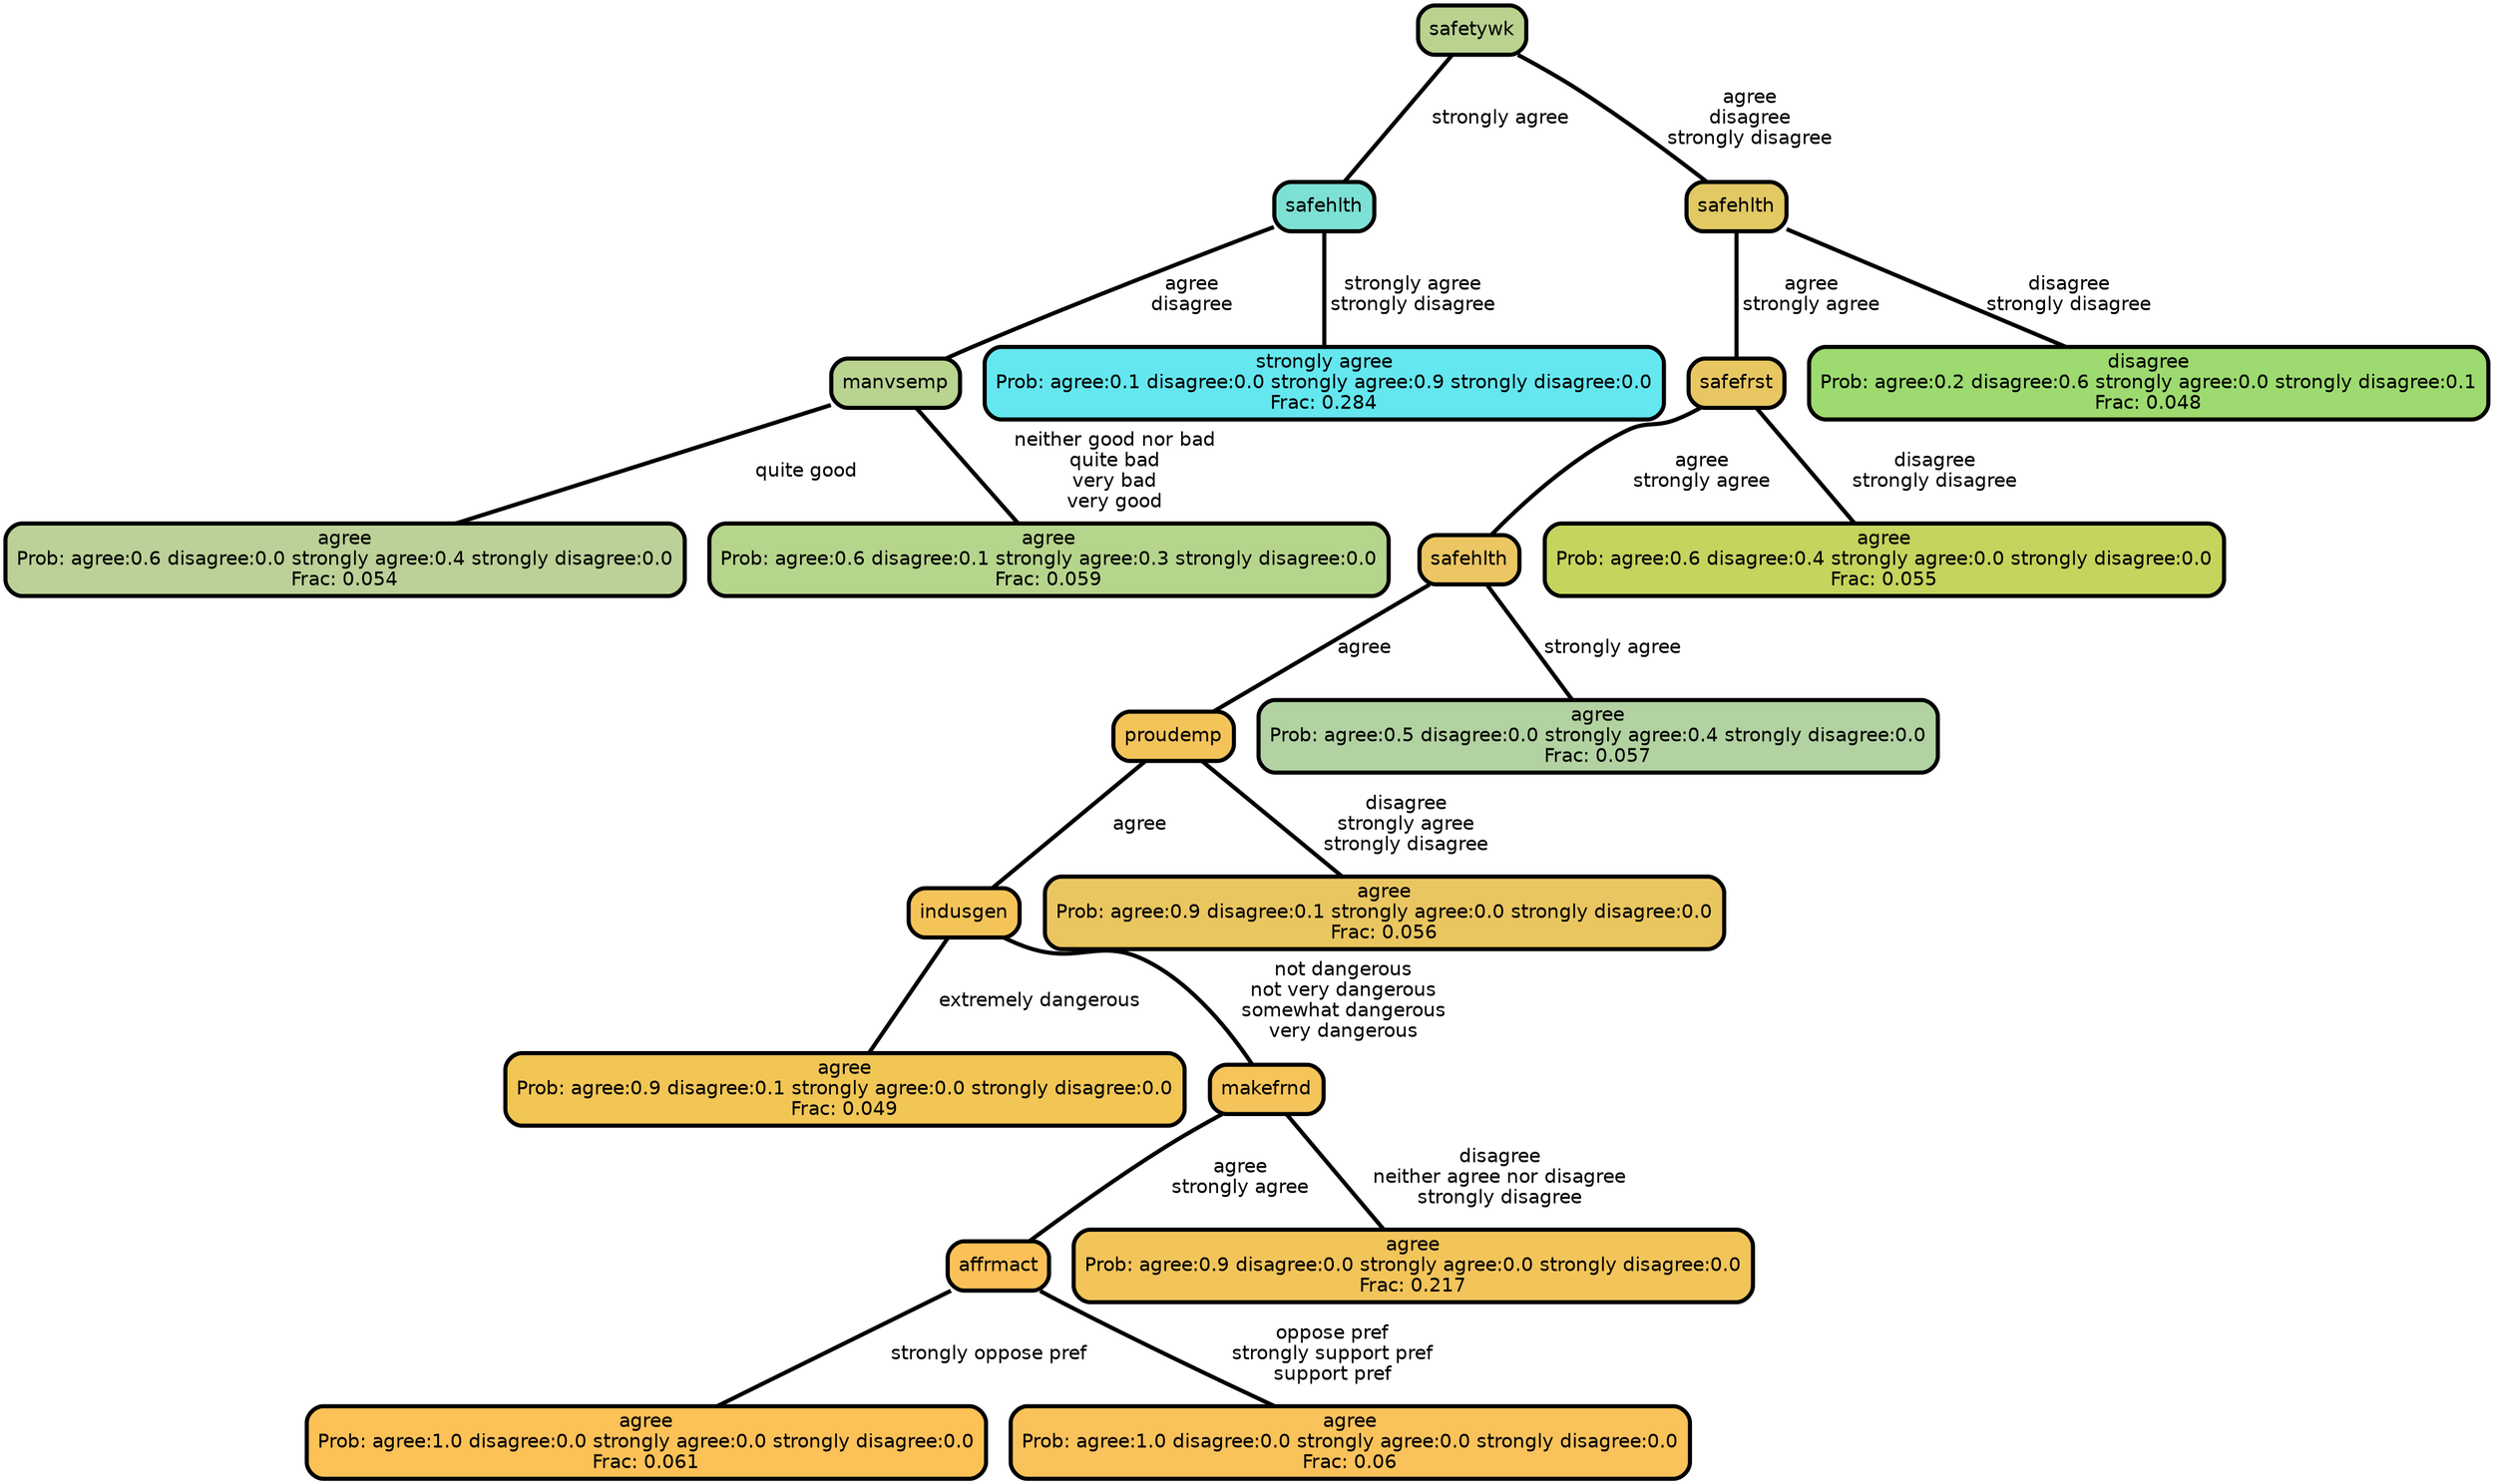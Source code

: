 graph Tree {
node [shape=box, style="filled, rounded",color="black",penwidth="3",fontcolor="black",                 fontname=helvetica] ;
graph [ranksep="0 equally", splines=straight,                 bgcolor=transparent, dpi=200] ;
edge [fontname=helvetica, color=black] ;
0 [label="agree
Prob: agree:0.6 disagree:0.0 strongly agree:0.4 strongly disagree:0.0
Frac: 0.054", fillcolor="#bcd197"] ;
1 [label="manvsemp", fillcolor="#b9d391"] ;
2 [label="agree
Prob: agree:0.6 disagree:0.1 strongly agree:0.3 strongly disagree:0.0
Frac: 0.059", fillcolor="#b6d58c"] ;
3 [label="safehlth", fillcolor="#7ce1d4"] ;
4 [label="strongly agree
Prob: agree:0.1 disagree:0.0 strongly agree:0.9 strongly disagree:0.0
Frac: 0.284", fillcolor="#64e7ef"] ;
5 [label="safetywk", fillcolor="#bad290"] ;
6 [label="agree
Prob: agree:0.9 disagree:0.1 strongly agree:0.0 strongly disagree:0.0
Frac: 0.049", fillcolor="#f1c655"] ;
7 [label="indusgen", fillcolor="#f4c459"] ;
8 [label="agree
Prob: agree:1.0 disagree:0.0 strongly agree:0.0 strongly disagree:0.0
Frac: 0.061", fillcolor="#fcc157"] ;
9 [label="affrmact", fillcolor="#fbc158"] ;
10 [label="agree
Prob: agree:1.0 disagree:0.0 strongly agree:0.0 strongly disagree:0.0
Frac: 0.06", fillcolor="#f9c25a"] ;
11 [label="makefrnd", fillcolor="#f5c45a"] ;
12 [label="agree
Prob: agree:0.9 disagree:0.0 strongly agree:0.0 strongly disagree:0.0
Frac: 0.217", fillcolor="#f2c55b"] ;
13 [label="proudemp", fillcolor="#f3c45a"] ;
14 [label="agree
Prob: agree:0.9 disagree:0.1 strongly agree:0.0 strongly disagree:0.0
Frac: 0.056", fillcolor="#eac660"] ;
15 [label="safehlth", fillcolor="#ecc662"] ;
16 [label="agree
Prob: agree:0.5 disagree:0.0 strongly agree:0.4 strongly disagree:0.0
Frac: 0.057", fillcolor="#b2d2a1"] ;
17 [label="safefrst", fillcolor="#e8c762"] ;
18 [label="agree
Prob: agree:0.6 disagree:0.4 strongly agree:0.0 strongly disagree:0.0
Frac: 0.055", fillcolor="#c5d45d"] ;
19 [label="safehlth", fillcolor="#e2c963"] ;
20 [label="disagree
Prob: agree:0.2 disagree:0.6 strongly agree:0.0 strongly disagree:0.1
Frac: 0.048", fillcolor="#9dda6f"] ;
1 -- 0 [label=" quite good",penwidth=3] ;
1 -- 2 [label=" neither good nor bad\n quite bad\n very bad\n very good",penwidth=3] ;
3 -- 1 [label=" agree\n disagree",penwidth=3] ;
3 -- 4 [label=" strongly agree\n strongly disagree",penwidth=3] ;
5 -- 3 [label=" strongly agree",penwidth=3] ;
5 -- 19 [label=" agree\n disagree\n strongly disagree",penwidth=3] ;
7 -- 6 [label=" extremely dangerous",penwidth=3] ;
7 -- 11 [label=" not dangerous\n not very dangerous\n somewhat dangerous\n very dangerous",penwidth=3] ;
9 -- 8 [label=" strongly oppose pref",penwidth=3] ;
9 -- 10 [label=" oppose pref\n strongly support pref\n support pref",penwidth=3] ;
11 -- 9 [label=" agree\n strongly agree",penwidth=3] ;
11 -- 12 [label=" disagree\n neither agree nor disagree\n strongly disagree",penwidth=3] ;
13 -- 7 [label=" agree",penwidth=3] ;
13 -- 14 [label=" disagree\n strongly agree\n strongly disagree",penwidth=3] ;
15 -- 13 [label=" agree",penwidth=3] ;
15 -- 16 [label=" strongly agree",penwidth=3] ;
17 -- 15 [label=" agree\n strongly agree",penwidth=3] ;
17 -- 18 [label=" disagree\n strongly disagree",penwidth=3] ;
19 -- 17 [label=" agree\n strongly agree",penwidth=3] ;
19 -- 20 [label=" disagree\n strongly disagree",penwidth=3] ;
{rank = same;}}